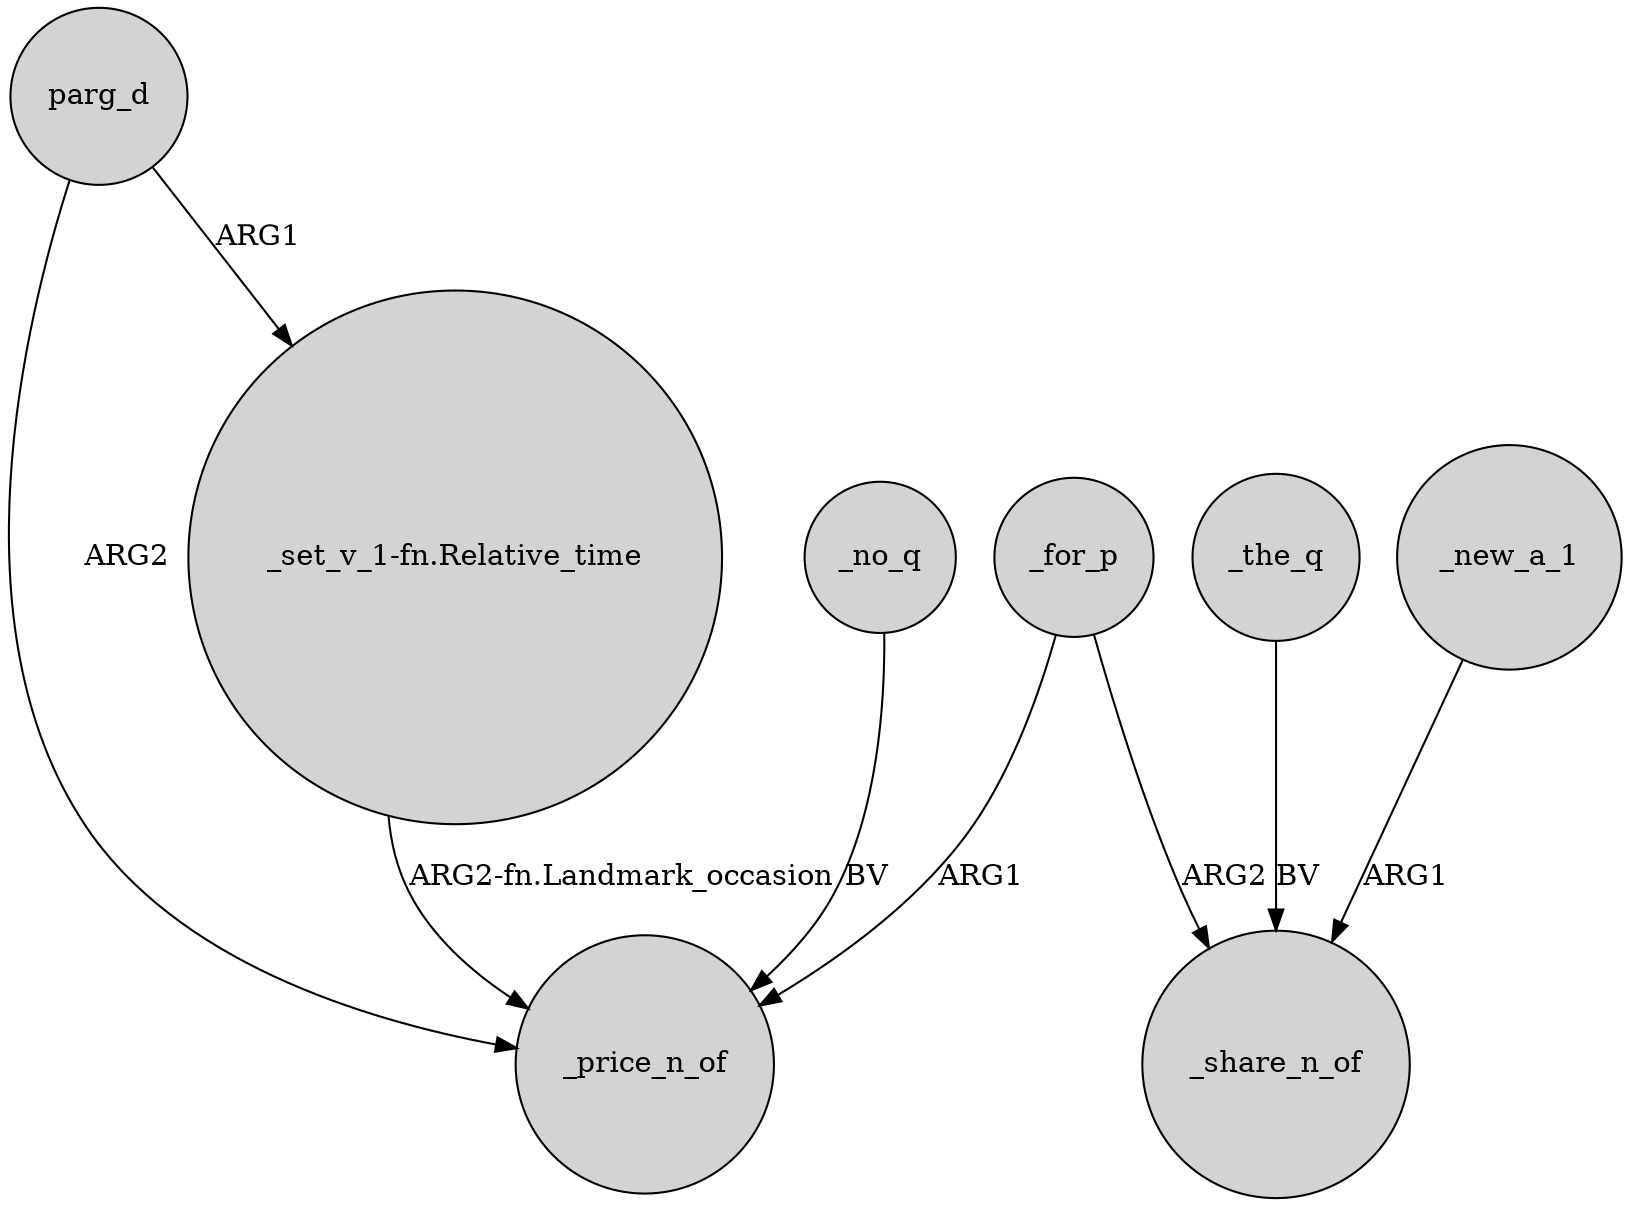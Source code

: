 digraph {
	node [shape=circle style=filled]
	parg_d -> _price_n_of [label=ARG2]
	_the_q -> _share_n_of [label=BV]
	_no_q -> _price_n_of [label=BV]
	_for_p -> _price_n_of [label=ARG1]
	_for_p -> _share_n_of [label=ARG2]
	parg_d -> "_set_v_1-fn.Relative_time" [label=ARG1]
	_new_a_1 -> _share_n_of [label=ARG1]
	"_set_v_1-fn.Relative_time" -> _price_n_of [label="ARG2-fn.Landmark_occasion"]
}
